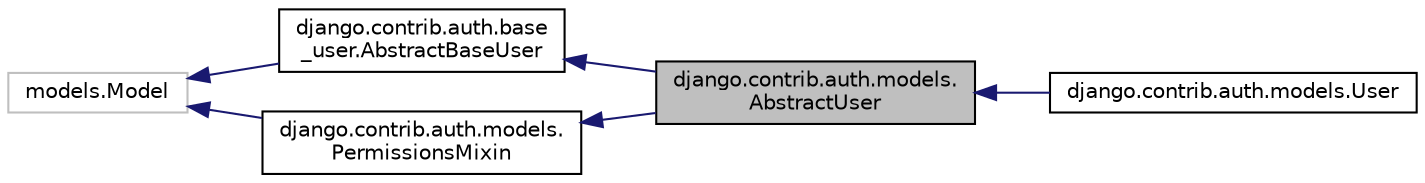digraph "django.contrib.auth.models.AbstractUser"
{
 // LATEX_PDF_SIZE
  edge [fontname="Helvetica",fontsize="10",labelfontname="Helvetica",labelfontsize="10"];
  node [fontname="Helvetica",fontsize="10",shape=record];
  rankdir="LR";
  Node1 [label="django.contrib.auth.models.\lAbstractUser",height=0.2,width=0.4,color="black", fillcolor="grey75", style="filled", fontcolor="black",tooltip=" "];
  Node2 -> Node1 [dir="back",color="midnightblue",fontsize="10",style="solid"];
  Node2 [label="django.contrib.auth.base\l_user.AbstractBaseUser",height=0.2,width=0.4,color="black", fillcolor="white", style="filled",URL="$classdjango_1_1contrib_1_1auth_1_1base__user_1_1_abstract_base_user.html",tooltip=" "];
  Node3 -> Node2 [dir="back",color="midnightblue",fontsize="10",style="solid"];
  Node3 [label="models.Model",height=0.2,width=0.4,color="grey75", fillcolor="white", style="filled",tooltip=" "];
  Node4 -> Node1 [dir="back",color="midnightblue",fontsize="10",style="solid"];
  Node4 [label="django.contrib.auth.models.\lPermissionsMixin",height=0.2,width=0.4,color="black", fillcolor="white", style="filled",URL="$classdjango_1_1contrib_1_1auth_1_1models_1_1_permissions_mixin.html",tooltip=" "];
  Node3 -> Node4 [dir="back",color="midnightblue",fontsize="10",style="solid"];
  Node1 -> Node5 [dir="back",color="midnightblue",fontsize="10",style="solid"];
  Node5 [label="django.contrib.auth.models.User",height=0.2,width=0.4,color="black", fillcolor="white", style="filled",URL="$classdjango_1_1contrib_1_1auth_1_1models_1_1_user.html",tooltip=" "];
}
